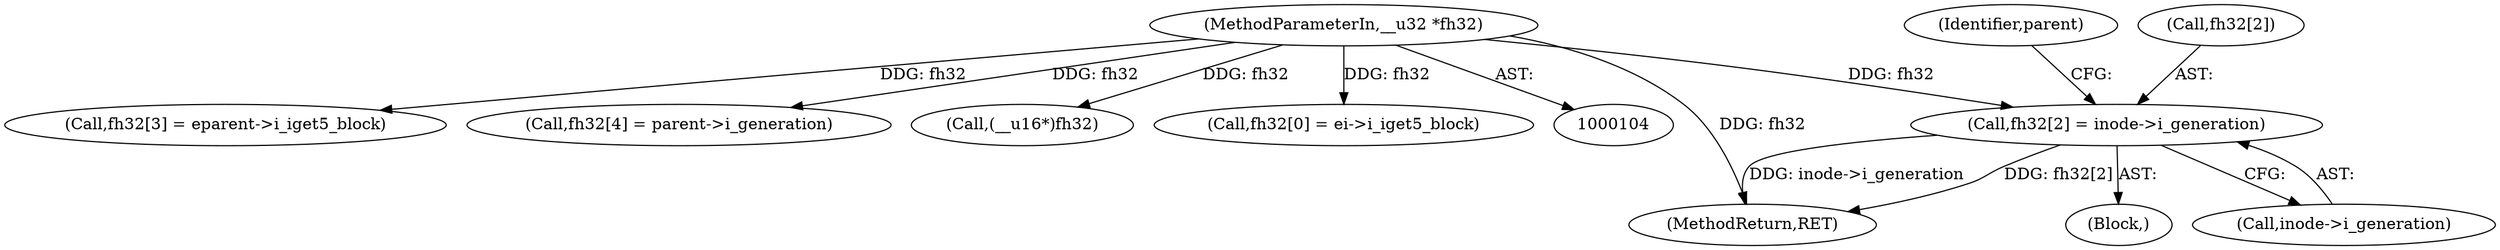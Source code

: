 digraph "0_linux_fe685aabf7c8c9f138e5ea900954d295bf229175@array" {
"1000179" [label="(Call,fh32[2] = inode->i_generation)"];
"1000106" [label="(MethodParameterIn,__u32 *fh32)"];
"1000229" [label="(MethodReturn,RET)"];
"1000109" [label="(Block,)"];
"1000194" [label="(Call,fh32[3] = eparent->i_iget5_block)"];
"1000210" [label="(Call,fh32[4] = parent->i_generation)"];
"1000106" [label="(MethodParameterIn,__u32 *fh32)"];
"1000179" [label="(Call,fh32[2] = inode->i_generation)"];
"1000127" [label="(Call,(__u16*)fh32)"];
"1000187" [label="(Identifier,parent)"];
"1000158" [label="(Call,fh32[0] = ei->i_iget5_block)"];
"1000183" [label="(Call,inode->i_generation)"];
"1000180" [label="(Call,fh32[2])"];
"1000179" -> "1000109"  [label="AST: "];
"1000179" -> "1000183"  [label="CFG: "];
"1000180" -> "1000179"  [label="AST: "];
"1000183" -> "1000179"  [label="AST: "];
"1000187" -> "1000179"  [label="CFG: "];
"1000179" -> "1000229"  [label="DDG: fh32[2]"];
"1000179" -> "1000229"  [label="DDG: inode->i_generation"];
"1000106" -> "1000179"  [label="DDG: fh32"];
"1000106" -> "1000104"  [label="AST: "];
"1000106" -> "1000229"  [label="DDG: fh32"];
"1000106" -> "1000127"  [label="DDG: fh32"];
"1000106" -> "1000158"  [label="DDG: fh32"];
"1000106" -> "1000194"  [label="DDG: fh32"];
"1000106" -> "1000210"  [label="DDG: fh32"];
}
